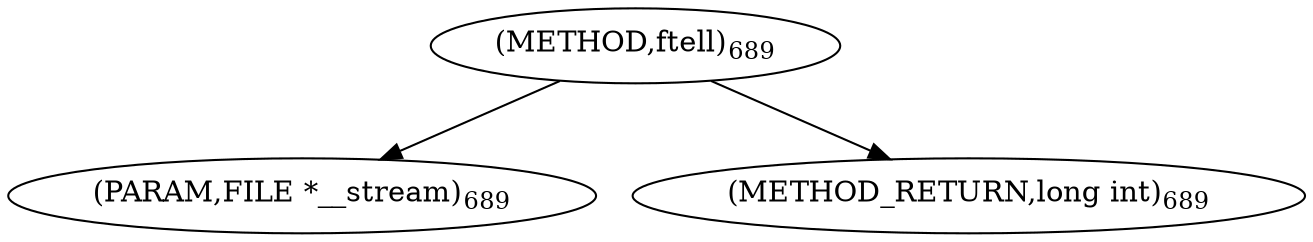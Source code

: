 digraph "ftell" {  
"73895" [label = <(METHOD,ftell)<SUB>689</SUB>> ]
"73896" [label = <(PARAM,FILE *__stream)<SUB>689</SUB>> ]
"73897" [label = <(METHOD_RETURN,long int)<SUB>689</SUB>> ]
  "73895" -> "73896" 
  "73895" -> "73897" 
}
